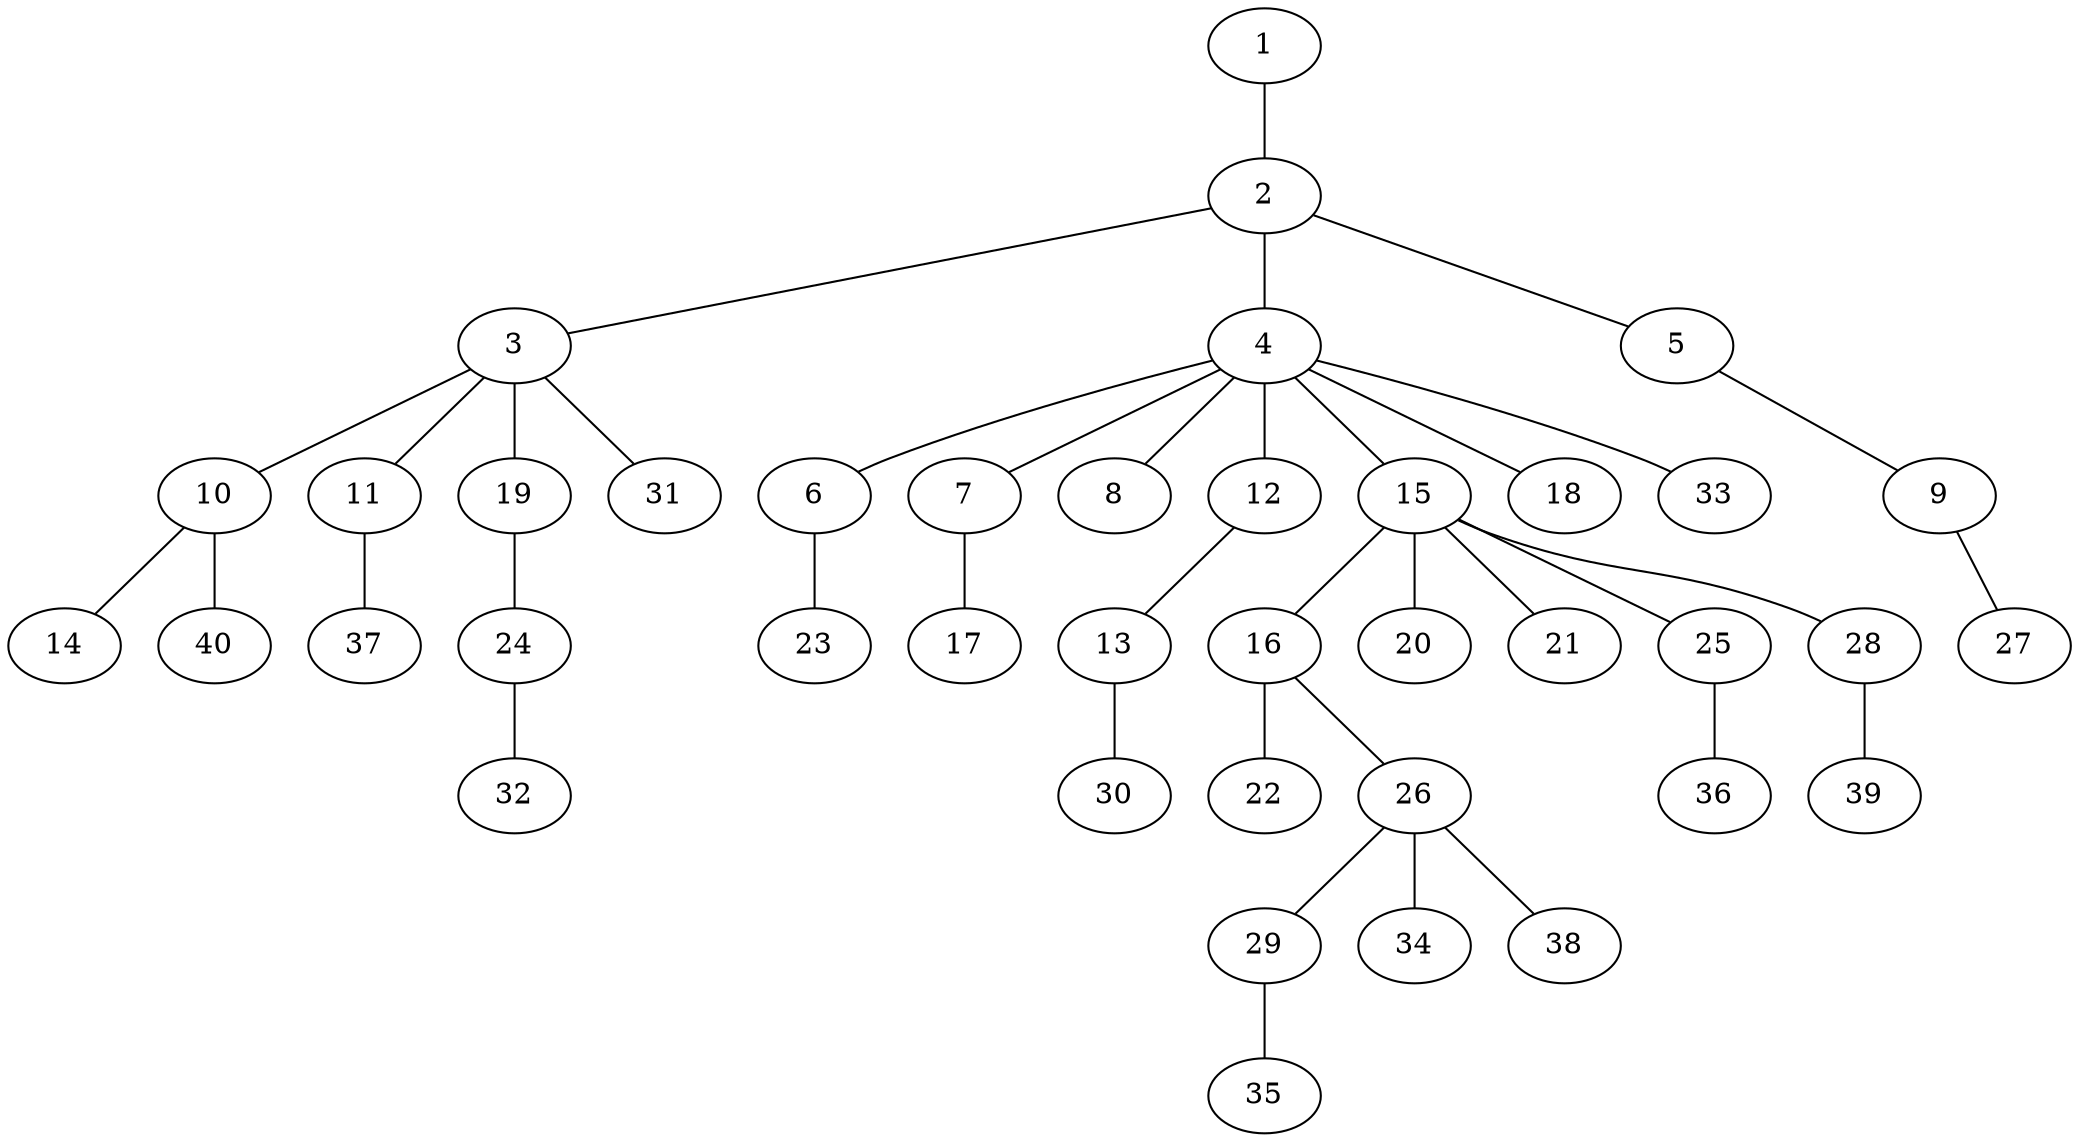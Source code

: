 graph graphname {1--2
2--3
2--4
2--5
3--10
3--11
3--19
3--31
4--6
4--7
4--8
4--12
4--15
4--18
4--33
5--9
6--23
7--17
9--27
10--14
10--40
11--37
12--13
13--30
15--16
15--20
15--21
15--25
15--28
16--22
16--26
19--24
24--32
25--36
26--29
26--34
26--38
28--39
29--35
}